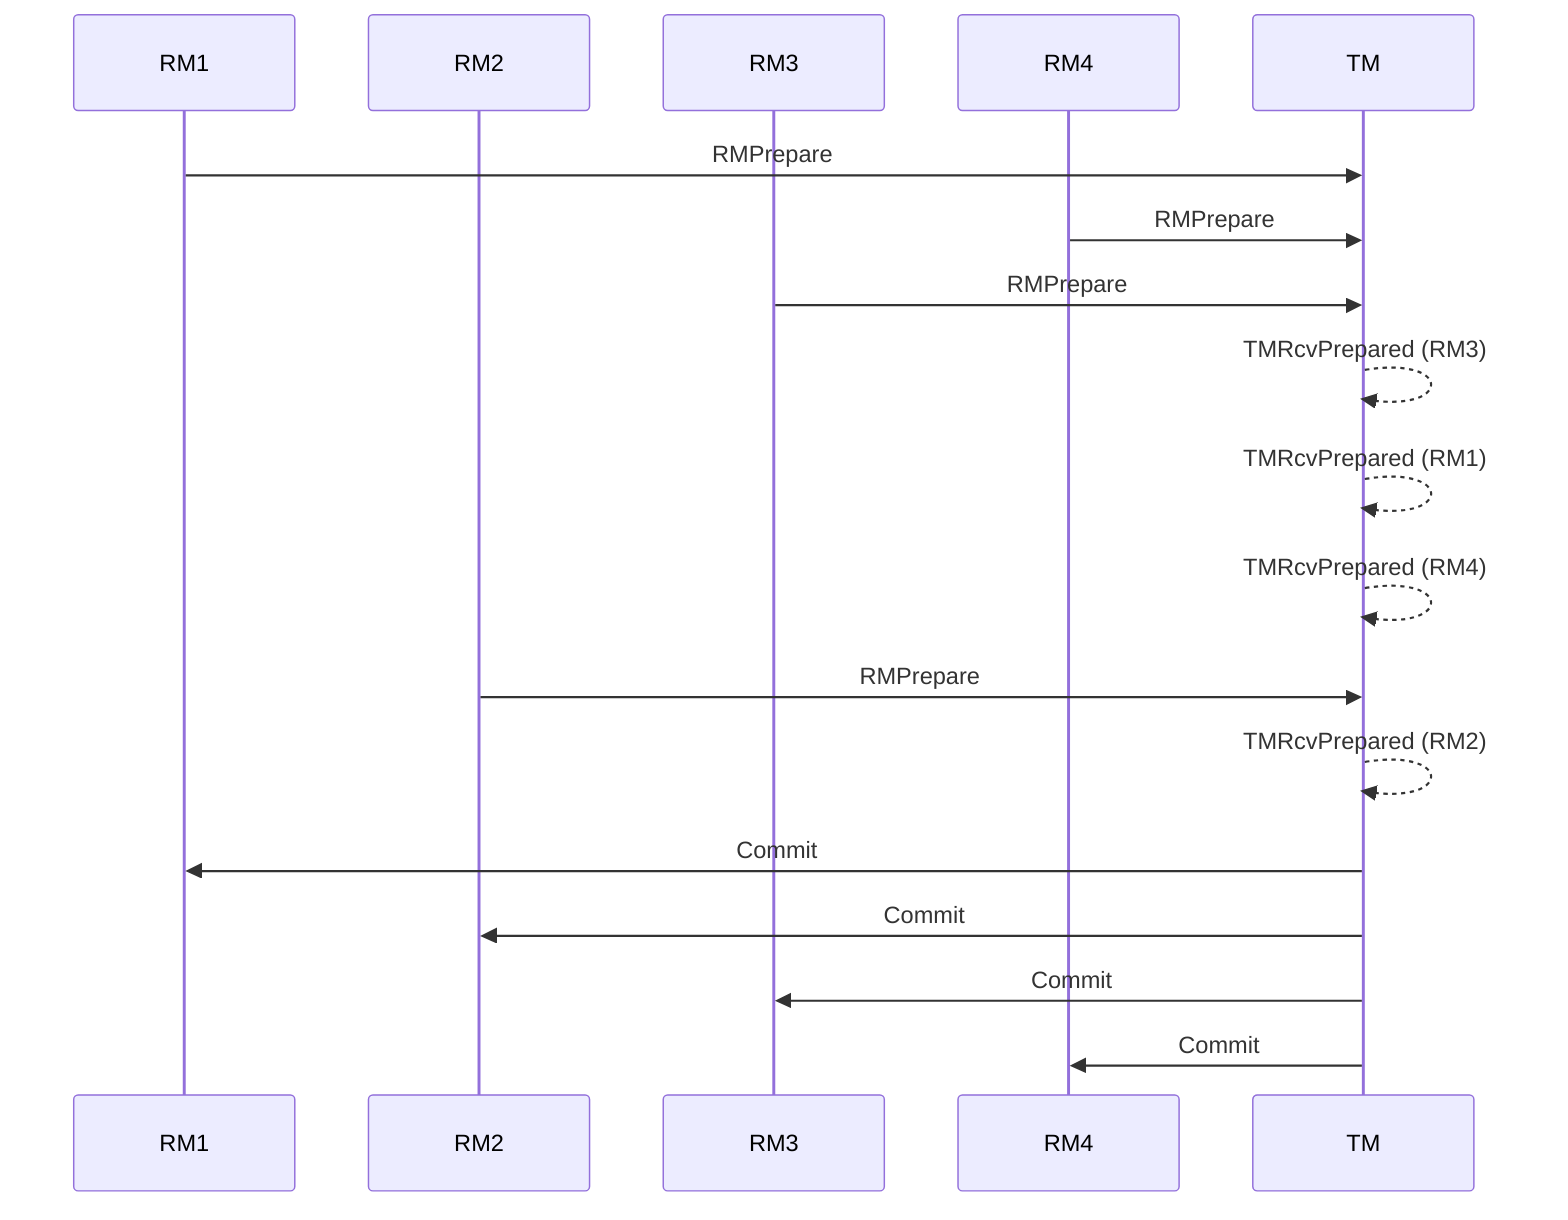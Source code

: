 %% mmdc -t neutral -i two-phase-commit.mermaid -o two-phase-commit.png
sequenceDiagram
    participant RM1
    participant RM2
    participant RM3
    participant RM4
    participant TM

    RM1->>TM: RMPrepare
    RM4->>TM: RMPrepare
    RM3->>TM: RMPrepare
    TM-->>TM: TMRcvPrepared (RM3)
    TM-->>TM: TMRcvPrepared (RM1)
    TM-->>TM: TMRcvPrepared (RM4)
    RM2->>TM: RMPrepare
    TM-->>TM: TMRcvPrepared (RM2)
    TM->>RM1: Commit
    TM->>RM2: Commit
    TM->>RM3: Commit
    TM->>RM4: Commit